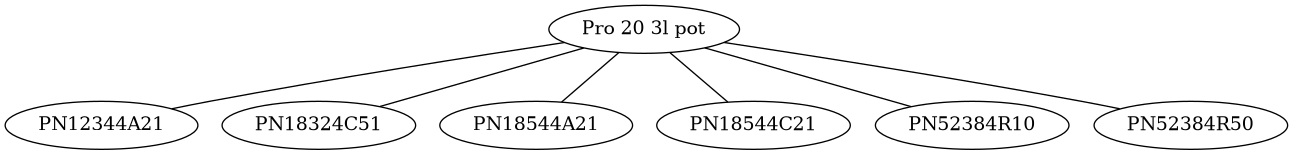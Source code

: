 @startuml
graph GraphRep {
"Pro 20 3l pot" -- "PN12344A21"
"Pro 20 3l pot" -- "PN18324C51"
"Pro 20 3l pot" -- "PN18544A21"
"Pro 20 3l pot" -- "PN18544C21"
"Pro 20 3l pot" -- "PN52384R10"
"Pro 20 3l pot" -- "PN52384R50"
}
@enduml
